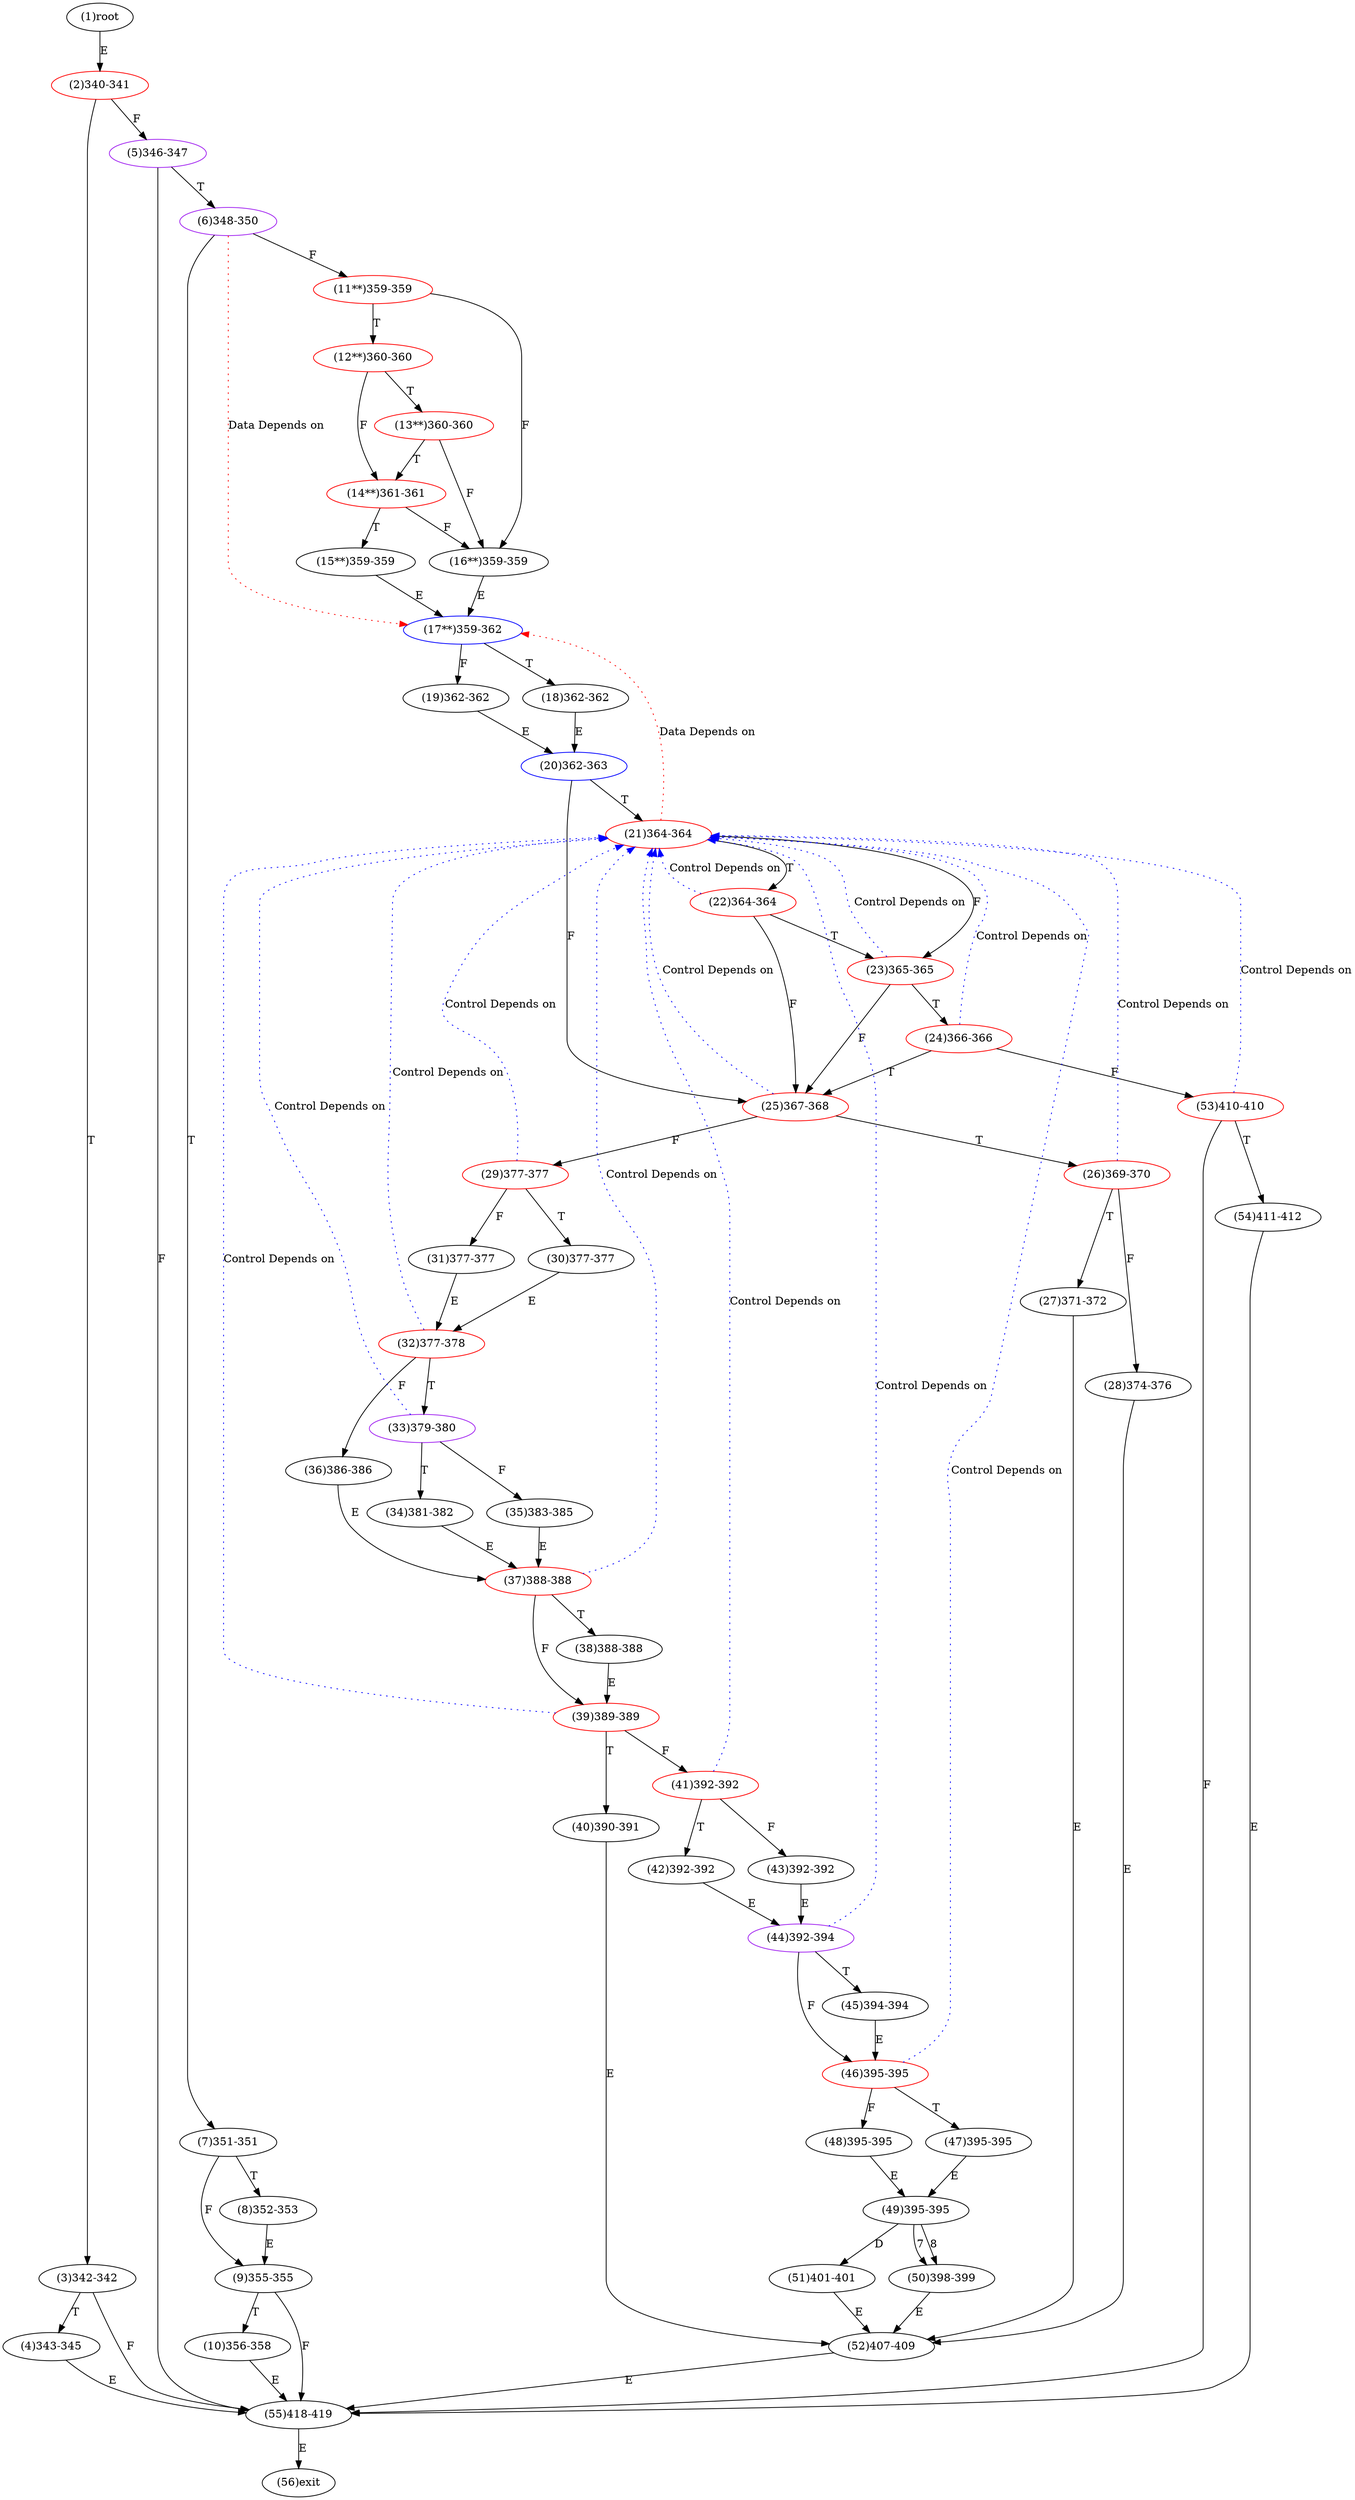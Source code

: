 digraph "" { 
1[ label="(1)root"];
2[ label="(2)340-341",color=red];
3[ label="(3)342-342"];
4[ label="(4)343-345"];
5[ label="(5)346-347",color=purple];
6[ label="(6)348-350",color=purple];
7[ label="(7)351-351"];
8[ label="(8)352-353"];
9[ label="(9)355-355"];
10[ label="(10)356-358"];
11[ label="(11**)359-359",color=red];
12[ label="(12**)360-360",color=red];
13[ label="(13**)360-360",color=red];
14[ label="(14**)361-361",color=red];
15[ label="(15**)359-359"];
17[ label="(17**)359-362",color=blue];
16[ label="(16**)359-359"];
19[ label="(19)362-362"];
18[ label="(18)362-362"];
21[ label="(21)364-364",color=red];
20[ label="(20)362-363",color=blue];
23[ label="(23)365-365",color=red];
22[ label="(22)364-364",color=red];
25[ label="(25)367-368",color=red];
24[ label="(24)366-366",color=red];
27[ label="(27)371-372"];
26[ label="(26)369-370",color=red];
29[ label="(29)377-377",color=red];
28[ label="(28)374-376"];
31[ label="(31)377-377"];
30[ label="(30)377-377"];
34[ label="(34)381-382"];
35[ label="(35)383-385"];
32[ label="(32)377-378",color=red];
33[ label="(33)379-380",color=purple];
38[ label="(38)388-388"];
39[ label="(39)389-389",color=red];
36[ label="(36)386-386"];
37[ label="(37)388-388",color=red];
42[ label="(42)392-392"];
43[ label="(43)392-392"];
40[ label="(40)390-391"];
41[ label="(41)392-392",color=red];
46[ label="(46)395-395",color=red];
47[ label="(47)395-395"];
44[ label="(44)392-394",color=purple];
45[ label="(45)394-394"];
51[ label="(51)401-401"];
50[ label="(50)398-399"];
49[ label="(49)395-395"];
48[ label="(48)395-395"];
55[ label="(55)418-419"];
54[ label="(54)411-412"];
53[ label="(53)410-410",color=red];
52[ label="(52)407-409"];
56[ label="(56)exit"];
1->2[ label="E"];
2->5[ label="F"];
2->3[ label="T"];
3->55[ label="F"];
3->4[ label="T"];
4->55[ label="E"];
5->55[ label="F"];
5->6[ label="T"];
6->11[ label="F"];
6->7[ label="T"];
7->9[ label="F"];
7->8[ label="T"];
8->9[ label="E"];
9->55[ label="F"];
9->10[ label="T"];
10->55[ label="E"];
11->16[ label="F"];
11->12[ label="T"];
12->14[ label="F"];
12->13[ label="T"];
13->16[ label="F"];
13->14[ label="T"];
14->16[ label="F"];
14->15[ label="T"];
15->17[ label="E"];
16->17[ label="E"];
17->19[ label="F"];
17->18[ label="T"];
18->20[ label="E"];
19->20[ label="E"];
20->25[ label="F"];
20->21[ label="T"];
21->23[ label="F"];
21->22[ label="T"];
22->25[ label="F"];
22->23[ label="T"];
23->25[ label="F"];
23->24[ label="T"];
24->53[ label="F"];
24->25[ label="T"];
25->29[ label="F"];
25->26[ label="T"];
26->28[ label="F"];
26->27[ label="T"];
27->52[ label="E"];
28->52[ label="E"];
29->31[ label="F"];
29->30[ label="T"];
30->32[ label="E"];
31->32[ label="E"];
32->36[ label="F"];
32->33[ label="T"];
33->35[ label="F"];
33->34[ label="T"];
34->37[ label="E"];
35->37[ label="E"];
36->37[ label="E"];
37->39[ label="F"];
37->38[ label="T"];
38->39[ label="E"];
39->41[ label="F"];
39->40[ label="T"];
40->52[ label="E"];
41->43[ label="F"];
41->42[ label="T"];
42->44[ label="E"];
43->44[ label="E"];
44->46[ label="F"];
44->45[ label="T"];
45->46[ label="E"];
46->48[ label="F"];
46->47[ label="T"];
47->49[ label="E"];
48->49[ label="E"];
49->50[ label="7"];
49->50[ label="8"];
49->51[ label="D"];
50->52[ label="E"];
51->52[ label="E"];
52->55[ label="E"];
53->55[ label="F"];
53->54[ label="T"];
54->55[ label="E"];
55->56[ label="E"];
6->17[ color="red" label="Data Depends on" style = dotted ];
21->17[ color="red" label="Data Depends on" style = dotted ];
23->21[ color="blue" label="Control Depends on" style = dotted ];
22->21[ color="blue" label="Control Depends on" style = dotted ];
25->21[ color="blue" label="Control Depends on" style = dotted ];
24->21[ color="blue" label="Control Depends on" style = dotted ];
26->21[ color="blue" label="Control Depends on" style = dotted ];
29->21[ color="blue" label="Control Depends on" style = dotted ];
32->21[ color="blue" label="Control Depends on" style = dotted ];
33->21[ color="blue" label="Control Depends on" style = dotted ];
39->21[ color="blue" label="Control Depends on" style = dotted ];
37->21[ color="blue" label="Control Depends on" style = dotted ];
41->21[ color="blue" label="Control Depends on" style = dotted ];
46->21[ color="blue" label="Control Depends on" style = dotted ];
44->21[ color="blue" label="Control Depends on" style = dotted ];
53->21[ color="blue" label="Control Depends on" style = dotted ];
}